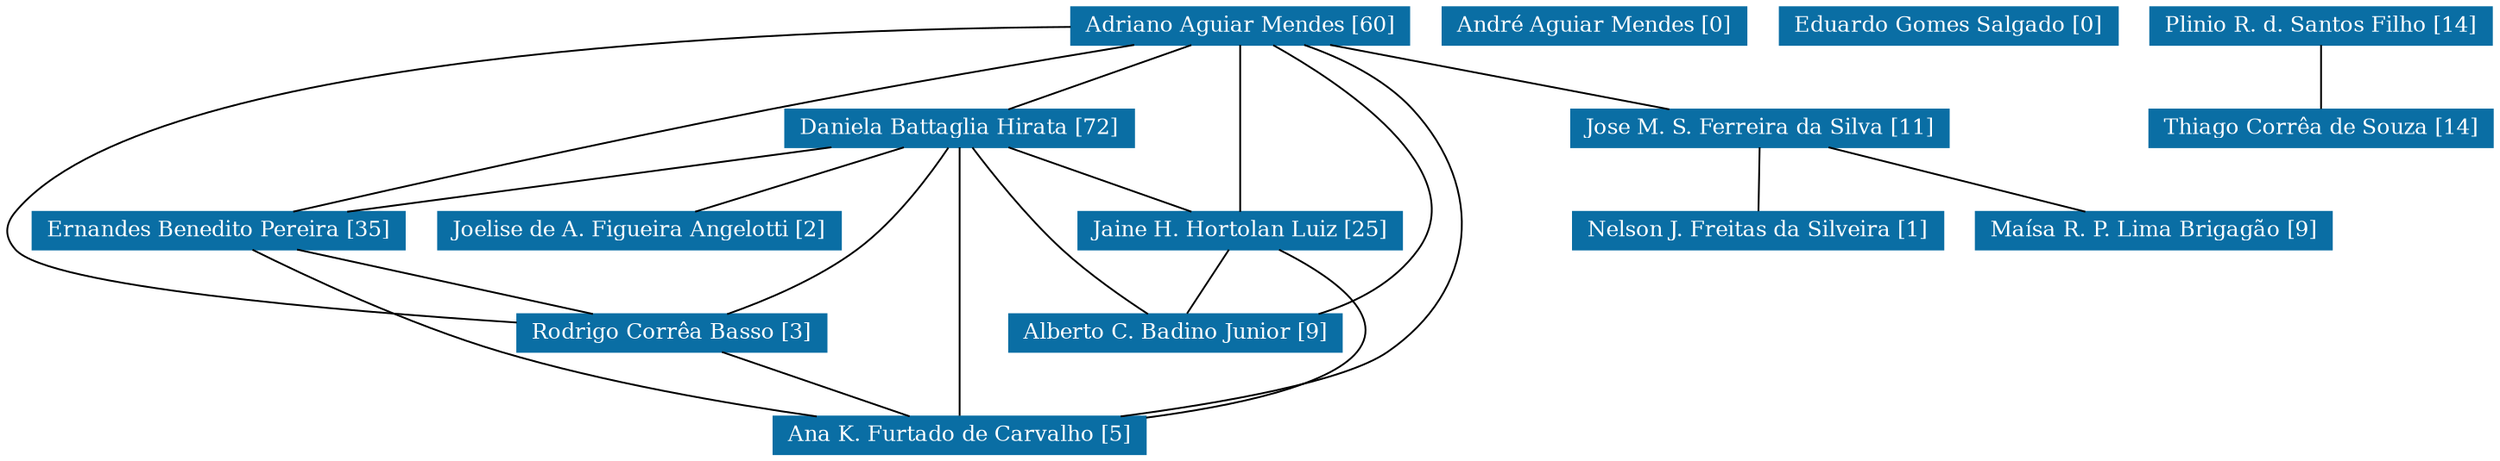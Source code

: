 strict graph grafo1 {
	graph [bb="0,0,1165.6,249",
		id=grafo1,
		overlap=False
	];
	node [fontsize=12,
		label="\N",
		shape=rectangle,
		style=filled
	];
	0	 [URL="membro-2926571414651131.html",
		color="#0A6EA4",
		fontcolor="#FFFFFF",
		height=0.29167,
		label="Adriano Aguiar Mendes [60]",
		pos="587.08,238.5",
		width=2.1389];
	2	 [URL="membro-5292381247624407.html",
		color="#0A6EA4",
		fontcolor="#FFFFFF",
		height=0.29167,
		label="Daniela Battaglia Hirata [72]",
		pos="447.08,181.5",
		width=2.1528];
	0 -- 2	 [pos="561.08,227.91 535.93,217.67 498.05,202.25 472.95,192.03"];
	4	 [URL="membro-0524540000904823.html",
		color="#0A6EA4",
		fontcolor="#FFFFFF",
		height=0.29167,
		label="Ernandes Benedito Pereira [35]",
		pos="98.082,124.5",
		width=2.3056];
	0 -- 4	 [pos="531.87,227.99 485.8,219.03 418.48,205.5 360.08,192 280.22,173.55 187.5,148.89 136.55,135.06"];
	5	 [URL="membro-3433047807065363.html",
		color="#0A6EA4",
		fontcolor="#FFFFFF",
		height=0.29167,
		label="Jaine H. Hortolan Luiz [25]",
		pos="587.08,124.5",
		width=2.0694];
	0 -- 5	 [pos="587.08,227.98 587.08,206.37 587.08,157.19 587.08,135.33"];
	7	 [URL="membro-0436922594542722.html",
		color="#0A6EA4",
		fontcolor="#FFFFFF",
		height=0.29167,
		label="Jose M. S. Ferreira da Silva [11]",
		pos="840.08,181.5",
		width=2.3611];
	0 -- 7	 [pos="633.78,227.98 679.18,217.75 747.77,202.3 793.23,192.06"];
	10	 [URL="membro-4043789557049115.html",
		color="#0A6EA4",
		fontcolor="#FFFFFF",
		height=0.29167,
		label="Rodrigo Corrêa Basso [3]",
		pos="311.08,67.5",
		width=1.9444];
	0 -- 10	 [pos="509.88,236.72 366.58,231.59 68.345,211.72 6.0821,135 0.2007,127.75 0,121.08 6.0821,114 21.2,96.403 155.55,81.326 240.82,73.419"];
	12	 [URL="membro-6244428434217018.html",
		color="#0A6EA4",
		fontcolor="#FFFFFF",
		height=0.29167,
		label="Alberto C. Badino Junior [9]",
		pos="552.08,67.5",
		width=2.1389];
	0 -- 12	 [pos="603.83,227.79 635.51,206.19 698.59,155.87 670.08,114 660.88,100.49 622.65,87.003 592.16,78.063"];
	14	 [URL="membro-8233720168272812.html",
		color="#0A6EA4",
		fontcolor="#FFFFFF",
		height=0.29167,
		label="Ana K. Furtado de Carvalho [5]",
		pos="447.08,10.5",
		width=2.375];
	0 -- 14	 [pos="618.64,227.89 636.38,220.43 657.6,208.75 671.08,192 693.32,164.36 697.28,148.27 688.08,114 680.49,85.729 678.68,74.316 655.08,57 \
634.16,41.651 573.73,29.163 523.37,21.009"];
	2 -- 4	 [pos="382.66,170.98 319.93,160.73 225.12,145.25 162.42,135.01"];
	2 -- 5	 [pos="473.09,170.91 498.23,160.67 536.12,145.25 561.22,135.03"];
	2 -- 10	 [pos="439.91,170.94 429.92,156.78 410.71,131.41 390.08,114 372.69,99.325 350.07,86.536 333.5,78.104"];
	2 -- 12	 [pos="455.43,170.64 466.06,157.02 485.19,133.13 503.08,114 515.1,101.15 529.86,87.397 540.02,78.207"];
	2 -- 14	 [pos="447.08,170.8 447.08,140.09 447.08,51.897 447.08,21.193"];
	6	 [URL="membro-3798416800583466.html",
		color="#0A6EA4",
		fontcolor="#FFFFFF",
		height=0.29167,
		label="Joelise de A. Figueira Angelotti [2]",
		pos="290.08,124.5",
		width=2.5278];
	2 -- 6	 [pos="417.92,170.91 389.72,160.67 347.23,145.25 319.09,135.03"];
	4 -- 10	 [pos="137.65,113.91 175.9,103.67 233.54,88.25 271.73,78.031"];
	4 -- 14	 [pos="115.65,113.82 140.66,99.051 188.37,72.455 232.08,57 279.25,40.325 334.44,28.54 377.1,21.006"];
	5 -- 12	 [pos="580.5,113.78 574.24,103.59 564.88,88.348 558.64,78.173"];
	5 -- 14	 [pos="604.99,113.88 625.3,100.51 653.69,76.864 638.08,57 624.61,39.859 577.02,28.246 532.72,20.912"];
	8	 [URL="membro-6853382226977684.html",
		color="#0A6EA4",
		fontcolor="#FFFFFF",
		height=0.29167,
		label="Nelson J. Freitas da Silveira [1]",
		pos="839.08,124.5",
		width=2.2778];
	7 -- 8	 [pos="839.89,170.78 839.71,160.59 839.45,145.35 839.27,135.17"];
	13	 [URL="membro-0963588859777460.html",
		color="#0A6EA4",
		fontcolor="#FFFFFF",
		height=0.29167,
		label="Maísa R. P. Lima Brigagão [9]",
		pos="1020.1,124.5",
		width=2.25];
	7 -- 13	 [pos="873.52,170.91 905.85,160.67 954.56,145.25 986.83,135.03"];
	10 -- 14	 [pos="336.34,56.912 360.77,46.674 397.57,31.25 421.95,21.031"];
	1	 [URL="membro-1409264122407992.html",
		color="#0A6EA4",
		fontcolor="#FFFFFF",
		height=0.29167,
		label="André Aguiar Mendes [0]",
		pos="752.08,238.5",
		width=1.9306];
	3	 [URL="membro-2363460036599181.html",
		color="#0A6EA4",
		fontcolor="#FFFFFF",
		height=0.29167,
		label="Eduardo Gomes Salgado [0]",
		pos="916.08,238.5",
		width=2.1111];
	9	 [URL="membro-0595142298134685.html",
		color="#0A6EA4",
		fontcolor="#FFFFFF",
		height=0.29167,
		label="Plinio R. d. Santos Filho [14]",
		pos="1088.1,238.5",
		width=2.1528];
	11	 [URL="membro-2834667104138232.html",
		color="#0A6EA4",
		fontcolor="#FFFFFF",
		height=0.29167,
		label="Thiago Corrêa de Souza [14]",
		pos="1088.1,181.5",
		width=2.1528];
	9 -- 11	 [pos="1088.1,227.78 1088.1,217.59 1088.1,202.35 1088.1,192.17"];
}
